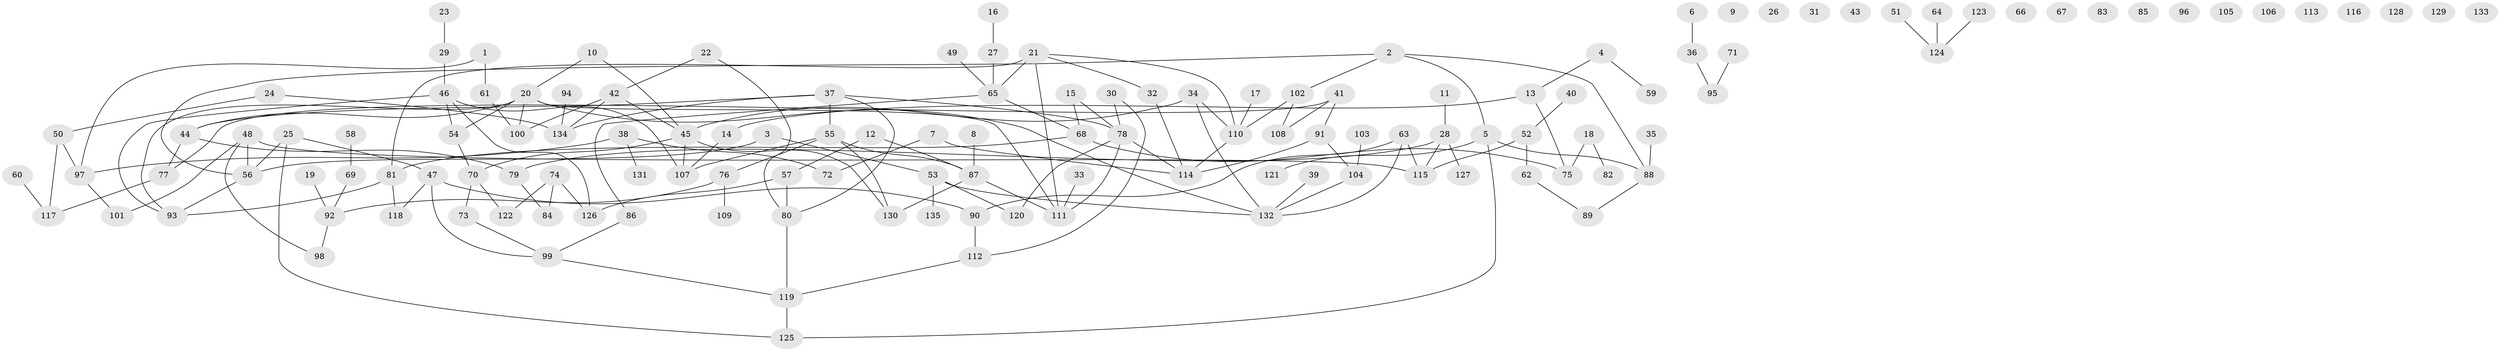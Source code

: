 // coarse degree distribution, {4: 0.22727272727272727, 5: 0.09090909090909091, 3: 0.18181818181818182, 1: 0.22727272727272727, 6: 0.015151515151515152, 7: 0.06060606060606061, 9: 0.015151515151515152, 2: 0.16666666666666666, 8: 0.015151515151515152}
// Generated by graph-tools (version 1.1) at 2025/35/03/04/25 23:35:50]
// undirected, 135 vertices, 163 edges
graph export_dot {
  node [color=gray90,style=filled];
  1;
  2;
  3;
  4;
  5;
  6;
  7;
  8;
  9;
  10;
  11;
  12;
  13;
  14;
  15;
  16;
  17;
  18;
  19;
  20;
  21;
  22;
  23;
  24;
  25;
  26;
  27;
  28;
  29;
  30;
  31;
  32;
  33;
  34;
  35;
  36;
  37;
  38;
  39;
  40;
  41;
  42;
  43;
  44;
  45;
  46;
  47;
  48;
  49;
  50;
  51;
  52;
  53;
  54;
  55;
  56;
  57;
  58;
  59;
  60;
  61;
  62;
  63;
  64;
  65;
  66;
  67;
  68;
  69;
  70;
  71;
  72;
  73;
  74;
  75;
  76;
  77;
  78;
  79;
  80;
  81;
  82;
  83;
  84;
  85;
  86;
  87;
  88;
  89;
  90;
  91;
  92;
  93;
  94;
  95;
  96;
  97;
  98;
  99;
  100;
  101;
  102;
  103;
  104;
  105;
  106;
  107;
  108;
  109;
  110;
  111;
  112;
  113;
  114;
  115;
  116;
  117;
  118;
  119;
  120;
  121;
  122;
  123;
  124;
  125;
  126;
  127;
  128;
  129;
  130;
  131;
  132;
  133;
  134;
  135;
  1 -- 61;
  1 -- 97;
  2 -- 5;
  2 -- 56;
  2 -- 88;
  2 -- 102;
  3 -- 53;
  3 -- 56;
  4 -- 13;
  4 -- 59;
  5 -- 88;
  5 -- 121;
  5 -- 125;
  6 -- 36;
  7 -- 72;
  7 -- 114;
  8 -- 87;
  10 -- 20;
  10 -- 45;
  11 -- 28;
  12 -- 57;
  12 -- 87;
  13 -- 14;
  13 -- 75;
  14 -- 107;
  15 -- 68;
  15 -- 78;
  16 -- 27;
  17 -- 110;
  18 -- 75;
  18 -- 82;
  19 -- 92;
  20 -- 44;
  20 -- 54;
  20 -- 93;
  20 -- 100;
  20 -- 111;
  20 -- 132;
  21 -- 32;
  21 -- 65;
  21 -- 81;
  21 -- 110;
  21 -- 111;
  22 -- 42;
  22 -- 80;
  23 -- 29;
  24 -- 50;
  24 -- 134;
  25 -- 47;
  25 -- 56;
  25 -- 125;
  27 -- 65;
  28 -- 79;
  28 -- 115;
  28 -- 127;
  29 -- 46;
  30 -- 78;
  30 -- 112;
  32 -- 114;
  33 -- 111;
  34 -- 45;
  34 -- 110;
  34 -- 132;
  35 -- 88;
  36 -- 95;
  37 -- 44;
  37 -- 55;
  37 -- 78;
  37 -- 80;
  37 -- 134;
  38 -- 72;
  38 -- 97;
  38 -- 131;
  39 -- 132;
  40 -- 52;
  41 -- 77;
  41 -- 91;
  41 -- 108;
  42 -- 45;
  42 -- 100;
  42 -- 134;
  44 -- 77;
  44 -- 79;
  45 -- 70;
  45 -- 107;
  45 -- 130;
  46 -- 54;
  46 -- 93;
  46 -- 107;
  46 -- 126;
  47 -- 90;
  47 -- 99;
  47 -- 118;
  48 -- 56;
  48 -- 98;
  48 -- 101;
  48 -- 115;
  49 -- 65;
  50 -- 97;
  50 -- 117;
  51 -- 124;
  52 -- 62;
  52 -- 115;
  53 -- 120;
  53 -- 132;
  53 -- 135;
  54 -- 70;
  55 -- 76;
  55 -- 87;
  55 -- 107;
  55 -- 130;
  56 -- 93;
  57 -- 80;
  57 -- 126;
  58 -- 69;
  60 -- 117;
  61 -- 100;
  62 -- 89;
  63 -- 90;
  63 -- 115;
  63 -- 132;
  64 -- 124;
  65 -- 68;
  65 -- 86;
  68 -- 75;
  68 -- 81;
  69 -- 92;
  70 -- 73;
  70 -- 122;
  71 -- 95;
  73 -- 99;
  74 -- 84;
  74 -- 122;
  74 -- 126;
  76 -- 92;
  76 -- 109;
  77 -- 117;
  78 -- 111;
  78 -- 114;
  78 -- 120;
  79 -- 84;
  80 -- 119;
  81 -- 93;
  81 -- 118;
  86 -- 99;
  87 -- 111;
  87 -- 130;
  88 -- 89;
  90 -- 112;
  91 -- 104;
  91 -- 114;
  92 -- 98;
  94 -- 134;
  97 -- 101;
  99 -- 119;
  102 -- 108;
  102 -- 110;
  103 -- 104;
  104 -- 132;
  110 -- 114;
  112 -- 119;
  119 -- 125;
  123 -- 124;
}
